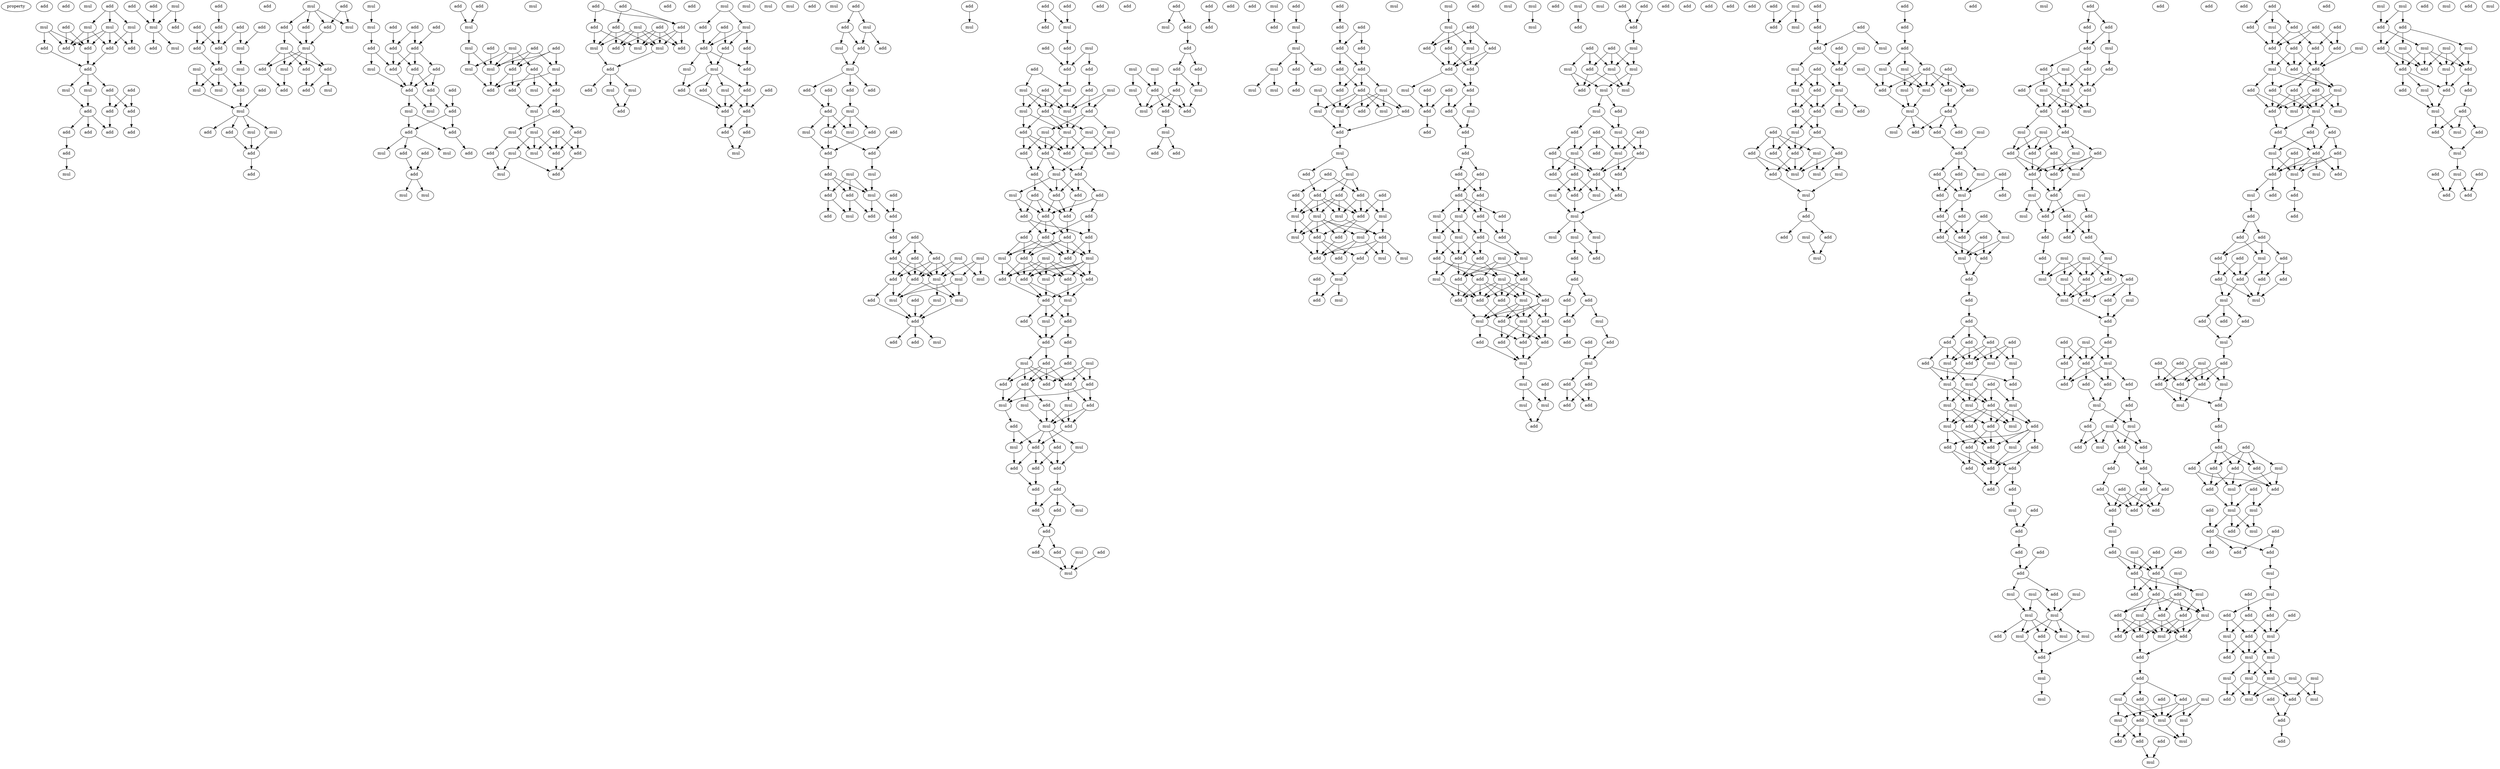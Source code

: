digraph {
    node [fontcolor=black]
    property [mul=2,lf=1.8]
    0 [ label = add ];
    1 [ label = add ];
    2 [ label = mul ];
    3 [ label = add ];
    4 [ label = mul ];
    5 [ label = add ];
    6 [ label = mul ];
    7 [ label = mul ];
    8 [ label = mul ];
    9 [ label = add ];
    10 [ label = add ];
    11 [ label = add ];
    12 [ label = add ];
    13 [ label = add ];
    14 [ label = add ];
    15 [ label = mul ];
    16 [ label = mul ];
    17 [ label = add ];
    18 [ label = add ];
    19 [ label = add ];
    20 [ label = add ];
    21 [ label = add ];
    22 [ label = add ];
    23 [ label = add ];
    24 [ label = add ];
    25 [ label = add ];
    26 [ label = add ];
    27 [ label = mul ];
    28 [ label = mul ];
    29 [ label = add ];
    30 [ label = add ];
    31 [ label = mul ];
    32 [ label = add ];
    33 [ label = add ];
    34 [ label = mul ];
    35 [ label = add ];
    36 [ label = add ];
    37 [ label = add ];
    38 [ label = add ];
    39 [ label = add ];
    40 [ label = add ];
    41 [ label = add ];
    42 [ label = add ];
    43 [ label = mul ];
    44 [ label = mul ];
    45 [ label = add ];
    46 [ label = mul ];
    47 [ label = mul ];
    48 [ label = mul ];
    49 [ label = add ];
    50 [ label = add ];
    51 [ label = mul ];
    52 [ label = add ];
    53 [ label = add ];
    54 [ label = mul ];
    55 [ label = mul ];
    56 [ label = add ];
    57 [ label = add ];
    58 [ label = mul ];
    59 [ label = add ];
    60 [ label = add ];
    61 [ label = add ];
    62 [ label = mul ];
    63 [ label = add ];
    64 [ label = mul ];
    65 [ label = mul ];
    66 [ label = add ];
    67 [ label = add ];
    68 [ label = add ];
    69 [ label = mul ];
    70 [ label = mul ];
    71 [ label = add ];
    72 [ label = add ];
    73 [ label = mul ];
    74 [ label = add ];
    75 [ label = add ];
    76 [ label = add ];
    77 [ label = mul ];
    78 [ label = add ];
    79 [ label = add ];
    80 [ label = add ];
    81 [ label = mul ];
    82 [ label = add ];
    83 [ label = add ];
    84 [ label = add ];
    85 [ label = add ];
    86 [ label = add ];
    87 [ label = add ];
    88 [ label = add ];
    89 [ label = mul ];
    90 [ label = mul ];
    91 [ label = add ];
    92 [ label = add ];
    93 [ label = mul ];
    94 [ label = mul ];
    95 [ label = add ];
    96 [ label = add ];
    97 [ label = add ];
    98 [ label = add ];
    99 [ label = add ];
    100 [ label = mul ];
    101 [ label = add ];
    102 [ label = mul ];
    103 [ label = mul ];
    104 [ label = mul ];
    105 [ label = add ];
    106 [ label = mul ];
    107 [ label = add ];
    108 [ label = add ];
    109 [ label = mul ];
    110 [ label = add ];
    111 [ label = add ];
    112 [ label = mul ];
    113 [ label = mul ];
    114 [ label = mul ];
    115 [ label = mul ];
    116 [ label = add ];
    117 [ label = add ];
    118 [ label = add ];
    119 [ label = add ];
    120 [ label = mul ];
    121 [ label = mul ];
    122 [ label = mul ];
    123 [ label = add ];
    124 [ label = add ];
    125 [ label = mul ];
    126 [ label = add ];
    127 [ label = add ];
    128 [ label = add ];
    129 [ label = mul ];
    130 [ label = mul ];
    131 [ label = add ];
    132 [ label = add ];
    133 [ label = add ];
    134 [ label = add ];
    135 [ label = add ];
    136 [ label = add ];
    137 [ label = add ];
    138 [ label = mul ];
    139 [ label = mul ];
    140 [ label = mul ];
    141 [ label = mul ];
    142 [ label = add ];
    143 [ label = add ];
    144 [ label = add ];
    145 [ label = add ];
    146 [ label = mul ];
    147 [ label = mul ];
    148 [ label = add ];
    149 [ label = add ];
    150 [ label = add ];
    151 [ label = mul ];
    152 [ label = mul ];
    153 [ label = mul ];
    154 [ label = mul ];
    155 [ label = add ];
    156 [ label = add ];
    157 [ label = add ];
    158 [ label = add ];
    159 [ label = add ];
    160 [ label = mul ];
    161 [ label = mul ];
    162 [ label = add ];
    163 [ label = mul ];
    164 [ label = add ];
    165 [ label = add ];
    166 [ label = add ];
    167 [ label = mul ];
    168 [ label = add ];
    169 [ label = add ];
    170 [ label = add ];
    171 [ label = add ];
    172 [ label = add ];
    173 [ label = add ];
    174 [ label = mul ];
    175 [ label = mul ];
    176 [ label = add ];
    177 [ label = add ];
    178 [ label = mul ];
    179 [ label = mul ];
    180 [ label = add ];
    181 [ label = add ];
    182 [ label = mul ];
    183 [ label = add ];
    184 [ label = add ];
    185 [ label = add ];
    186 [ label = add ];
    187 [ label = add ];
    188 [ label = mul ];
    189 [ label = add ];
    190 [ label = add ];
    191 [ label = mul ];
    192 [ label = mul ];
    193 [ label = add ];
    194 [ label = add ];
    195 [ label = add ];
    196 [ label = mul ];
    197 [ label = add ];
    198 [ label = mul ];
    199 [ label = add ];
    200 [ label = add ];
    201 [ label = add ];
    202 [ label = mul ];
    203 [ label = add ];
    204 [ label = add ];
    205 [ label = add ];
    206 [ label = mul ];
    207 [ label = add ];
    208 [ label = add ];
    209 [ label = add ];
    210 [ label = mul ];
    211 [ label = add ];
    212 [ label = mul ];
    213 [ label = add ];
    214 [ label = add ];
    215 [ label = mul ];
    216 [ label = mul ];
    217 [ label = mul ];
    218 [ label = add ];
    219 [ label = mul ];
    220 [ label = mul ];
    221 [ label = add ];
    222 [ label = add ];
    223 [ label = mul ];
    224 [ label = add ];
    225 [ label = add ];
    226 [ label = add ];
    227 [ label = mul ];
    228 [ label = add ];
    229 [ label = add ];
    230 [ label = mul ];
    231 [ label = add ];
    232 [ label = add ];
    233 [ label = mul ];
    234 [ label = add ];
    235 [ label = mul ];
    236 [ label = add ];
    237 [ label = add ];
    238 [ label = add ];
    239 [ label = add ];
    240 [ label = add ];
    241 [ label = add ];
    242 [ label = mul ];
    243 [ label = mul ];
    244 [ label = mul ];
    245 [ label = mul ];
    246 [ label = mul ];
    247 [ label = add ];
    248 [ label = add ];
    249 [ label = mul ];
    250 [ label = mul ];
    251 [ label = add ];
    252 [ label = mul ];
    253 [ label = mul ];
    254 [ label = add ];
    255 [ label = add ];
    256 [ label = mul ];
    257 [ label = mul ];
    258 [ label = add ];
    259 [ label = add ];
    260 [ label = add ];
    261 [ label = mul ];
    262 [ label = add ];
    263 [ label = add ];
    264 [ label = add ];
    265 [ label = mul ];
    266 [ label = add ];
    267 [ label = add ];
    268 [ label = add ];
    269 [ label = add ];
    270 [ label = add ];
    271 [ label = add ];
    272 [ label = add ];
    273 [ label = add ];
    274 [ label = add ];
    275 [ label = add ];
    276 [ label = add ];
    277 [ label = mul ];
    278 [ label = mul ];
    279 [ label = mul ];
    280 [ label = add ];
    281 [ label = mul ];
    282 [ label = add ];
    283 [ label = add ];
    284 [ label = add ];
    285 [ label = add ];
    286 [ label = mul ];
    287 [ label = mul ];
    288 [ label = add ];
    289 [ label = add ];
    290 [ label = add ];
    291 [ label = add ];
    292 [ label = add ];
    293 [ label = add ];
    294 [ label = mul ];
    295 [ label = mul ];
    296 [ label = add ];
    297 [ label = add ];
    298 [ label = add ];
    299 [ label = add ];
    300 [ label = add ];
    301 [ label = add ];
    302 [ label = mul ];
    303 [ label = mul ];
    304 [ label = mul ];
    305 [ label = add ];
    306 [ label = add ];
    307 [ label = add ];
    308 [ label = mul ];
    309 [ label = add ];
    310 [ label = mul ];
    311 [ label = add ];
    312 [ label = mul ];
    313 [ label = add ];
    314 [ label = add ];
    315 [ label = add ];
    316 [ label = add ];
    317 [ label = add ];
    318 [ label = add ];
    319 [ label = add ];
    320 [ label = add ];
    321 [ label = mul ];
    322 [ label = add ];
    323 [ label = add ];
    324 [ label = mul ];
    325 [ label = add ];
    326 [ label = add ];
    327 [ label = add ];
    328 [ label = mul ];
    329 [ label = add ];
    330 [ label = add ];
    331 [ label = add ];
    332 [ label = add ];
    333 [ label = mul ];
    334 [ label = add ];
    335 [ label = add ];
    336 [ label = add ];
    337 [ label = add ];
    338 [ label = mul ];
    339 [ label = mul ];
    340 [ label = add ];
    341 [ label = add ];
    342 [ label = add ];
    343 [ label = mul ];
    344 [ label = mul ];
    345 [ label = add ];
    346 [ label = add ];
    347 [ label = mul ];
    348 [ label = mul ];
    349 [ label = add ];
    350 [ label = add ];
    351 [ label = mul ];
    352 [ label = add ];
    353 [ label = add ];
    354 [ label = mul ];
    355 [ label = mul ];
    356 [ label = mul ];
    357 [ label = add ];
    358 [ label = add ];
    359 [ label = mul ];
    360 [ label = mul ];
    361 [ label = add ];
    362 [ label = add ];
    363 [ label = add ];
    364 [ label = mul ];
    365 [ label = add ];
    366 [ label = add ];
    367 [ label = add ];
    368 [ label = add ];
    369 [ label = add ];
    370 [ label = mul ];
    371 [ label = add ];
    372 [ label = mul ];
    373 [ label = add ];
    374 [ label = add ];
    375 [ label = mul ];
    376 [ label = mul ];
    377 [ label = add ];
    378 [ label = mul ];
    379 [ label = add ];
    380 [ label = mul ];
    381 [ label = add ];
    382 [ label = mul ];
    383 [ label = add ];
    384 [ label = add ];
    385 [ label = add ];
    386 [ label = add ];
    387 [ label = add ];
    388 [ label = add ];
    389 [ label = mul ];
    390 [ label = mul ];
    391 [ label = mul ];
    392 [ label = add ];
    393 [ label = mul ];
    394 [ label = add ];
    395 [ label = add ];
    396 [ label = add ];
    397 [ label = mul ];
    398 [ label = mul ];
    399 [ label = add ];
    400 [ label = mul ];
    401 [ label = mul ];
    402 [ label = add ];
    403 [ label = add ];
    404 [ label = mul ];
    405 [ label = add ];
    406 [ label = add ];
    407 [ label = mul ];
    408 [ label = mul ];
    409 [ label = mul ];
    410 [ label = add ];
    411 [ label = add ];
    412 [ label = mul ];
    413 [ label = add ];
    414 [ label = add ];
    415 [ label = mul ];
    416 [ label = add ];
    417 [ label = add ];
    418 [ label = add ];
    419 [ label = add ];
    420 [ label = mul ];
    421 [ label = add ];
    422 [ label = add ];
    423 [ label = add ];
    424 [ label = mul ];
    425 [ label = mul ];
    426 [ label = add ];
    427 [ label = mul ];
    428 [ label = add ];
    429 [ label = add ];
    430 [ label = add ];
    431 [ label = add ];
    432 [ label = add ];
    433 [ label = add ];
    434 [ label = add ];
    435 [ label = add ];
    436 [ label = add ];
    437 [ label = mul ];
    438 [ label = add ];
    439 [ label = mul ];
    440 [ label = mul ];
    441 [ label = add ];
    442 [ label = add ];
    443 [ label = mul ];
    444 [ label = mul ];
    445 [ label = mul ];
    446 [ label = add ];
    447 [ label = add ];
    448 [ label = add ];
    449 [ label = mul ];
    450 [ label = mul ];
    451 [ label = add ];
    452 [ label = add ];
    453 [ label = add ];
    454 [ label = add ];
    455 [ label = add ];
    456 [ label = add ];
    457 [ label = mul ];
    458 [ label = add ];
    459 [ label = mul ];
    460 [ label = add ];
    461 [ label = add ];
    462 [ label = mul ];
    463 [ label = add ];
    464 [ label = add ];
    465 [ label = add ];
    466 [ label = add ];
    467 [ label = mul ];
    468 [ label = add ];
    469 [ label = mul ];
    470 [ label = mul ];
    471 [ label = add ];
    472 [ label = mul ];
    473 [ label = mul ];
    474 [ label = add ];
    475 [ label = mul ];
    476 [ label = add ];
    477 [ label = add ];
    478 [ label = add ];
    479 [ label = add ];
    480 [ label = add ];
    481 [ label = add ];
    482 [ label = add ];
    483 [ label = mul ];
    484 [ label = add ];
    485 [ label = mul ];
    486 [ label = mul ];
    487 [ label = mul ];
    488 [ label = add ];
    489 [ label = mul ];
    490 [ label = mul ];
    491 [ label = add ];
    492 [ label = mul ];
    493 [ label = mul ];
    494 [ label = add ];
    495 [ label = add ];
    496 [ label = add ];
    497 [ label = mul ];
    498 [ label = add ];
    499 [ label = add ];
    500 [ label = mul ];
    501 [ label = add ];
    502 [ label = add ];
    503 [ label = add ];
    504 [ label = add ];
    505 [ label = add ];
    506 [ label = add ];
    507 [ label = mul ];
    508 [ label = add ];
    509 [ label = mul ];
    510 [ label = add ];
    511 [ label = mul ];
    512 [ label = mul ];
    513 [ label = add ];
    514 [ label = mul ];
    515 [ label = mul ];
    516 [ label = add ];
    517 [ label = add ];
    518 [ label = add ];
    519 [ label = add ];
    520 [ label = add ];
    521 [ label = mul ];
    522 [ label = add ];
    523 [ label = add ];
    524 [ label = add ];
    525 [ label = add ];
    526 [ label = add ];
    527 [ label = mul ];
    528 [ label = add ];
    529 [ label = add ];
    530 [ label = add ];
    531 [ label = mul ];
    532 [ label = add ];
    533 [ label = add ];
    534 [ label = mul ];
    535 [ label = add ];
    536 [ label = add ];
    537 [ label = add ];
    538 [ label = add ];
    539 [ label = add ];
    540 [ label = mul ];
    541 [ label = add ];
    542 [ label = mul ];
    543 [ label = add ];
    544 [ label = add ];
    545 [ label = mul ];
    546 [ label = mul ];
    547 [ label = mul ];
    548 [ label = add ];
    549 [ label = add ];
    550 [ label = mul ];
    551 [ label = add ];
    552 [ label = add ];
    553 [ label = add ];
    554 [ label = add ];
    555 [ label = mul ];
    556 [ label = mul ];
    557 [ label = add ];
    558 [ label = add ];
    559 [ label = add ];
    560 [ label = add ];
    561 [ label = mul ];
    562 [ label = mul ];
    563 [ label = mul ];
    564 [ label = add ];
    565 [ label = mul ];
    566 [ label = add ];
    567 [ label = add ];
    568 [ label = mul ];
    569 [ label = add ];
    570 [ label = add ];
    571 [ label = add ];
    572 [ label = mul ];
    573 [ label = add ];
    574 [ label = add ];
    575 [ label = add ];
    576 [ label = mul ];
    577 [ label = mul ];
    578 [ label = mul ];
    579 [ label = add ];
    580 [ label = add ];
    581 [ label = add ];
    582 [ label = mul ];
    583 [ label = mul ];
    584 [ label = add ];
    585 [ label = add ];
    586 [ label = mul ];
    587 [ label = add ];
    588 [ label = add ];
    589 [ label = mul ];
    590 [ label = mul ];
    591 [ label = add ];
    592 [ label = add ];
    593 [ label = add ];
    594 [ label = add ];
    595 [ label = mul ];
    596 [ label = add ];
    597 [ label = mul ];
    598 [ label = add ];
    599 [ label = add ];
    600 [ label = add ];
    601 [ label = add ];
    602 [ label = add ];
    603 [ label = add ];
    604 [ label = add ];
    605 [ label = mul ];
    606 [ label = add ];
    607 [ label = add ];
    608 [ label = mul ];
    609 [ label = add ];
    610 [ label = add ];
    611 [ label = add ];
    612 [ label = add ];
    613 [ label = add ];
    614 [ label = add ];
    615 [ label = add ];
    616 [ label = add ];
    617 [ label = mul ];
    618 [ label = mul ];
    619 [ label = mul ];
    620 [ label = add ];
    621 [ label = add ];
    622 [ label = mul ];
    623 [ label = mul ];
    624 [ label = add ];
    625 [ label = mul ];
    626 [ label = add ];
    627 [ label = mul ];
    628 [ label = mul ];
    629 [ label = mul ];
    630 [ label = add ];
    631 [ label = add ];
    632 [ label = mul ];
    633 [ label = add ];
    634 [ label = add ];
    635 [ label = add ];
    636 [ label = add ];
    637 [ label = mul ];
    638 [ label = add ];
    639 [ label = add ];
    640 [ label = add ];
    641 [ label = add ];
    642 [ label = add ];
    643 [ label = add ];
    644 [ label = add ];
    645 [ label = mul ];
    646 [ label = add ];
    647 [ label = mul ];
    648 [ label = add ];
    649 [ label = add ];
    650 [ label = add ];
    651 [ label = mul ];
    652 [ label = mul ];
    653 [ label = add ];
    654 [ label = mul ];
    655 [ label = mul ];
    656 [ label = mul ];
    657 [ label = mul ];
    658 [ label = add ];
    659 [ label = mul ];
    660 [ label = mul ];
    661 [ label = add ];
    662 [ label = add ];
    663 [ label = add ];
    664 [ label = mul ];
    665 [ label = add ];
    666 [ label = add ];
    667 [ label = mul ];
    668 [ label = add ];
    669 [ label = mul ];
    670 [ label = add ];
    671 [ label = add ];
    672 [ label = mul ];
    673 [ label = add ];
    674 [ label = add ];
    675 [ label = mul ];
    676 [ label = add ];
    677 [ label = mul ];
    678 [ label = add ];
    679 [ label = add ];
    680 [ label = mul ];
    681 [ label = mul ];
    682 [ label = mul ];
    683 [ label = add ];
    684 [ label = add ];
    685 [ label = add ];
    686 [ label = mul ];
    687 [ label = add ];
    688 [ label = add ];
    689 [ label = add ];
    690 [ label = mul ];
    691 [ label = add ];
    692 [ label = add ];
    693 [ label = mul ];
    694 [ label = mul ];
    695 [ label = add ];
    696 [ label = add ];
    697 [ label = mul ];
    698 [ label = add ];
    699 [ label = add ];
    700 [ label = add ];
    701 [ label = add ];
    702 [ label = mul ];
    703 [ label = mul ];
    704 [ label = mul ];
    705 [ label = add ];
    706 [ label = mul ];
    707 [ label = add ];
    708 [ label = mul ];
    709 [ label = add ];
    710 [ label = add ];
    711 [ label = mul ];
    712 [ label = add ];
    713 [ label = mul ];
    714 [ label = add ];
    715 [ label = add ];
    716 [ label = add ];
    717 [ label = add ];
    718 [ label = add ];
    719 [ label = mul ];
    720 [ label = add ];
    721 [ label = add ];
    722 [ label = mul ];
    723 [ label = add ];
    724 [ label = add ];
    725 [ label = add ];
    726 [ label = add ];
    727 [ label = add ];
    728 [ label = mul ];
    729 [ label = add ];
    730 [ label = mul ];
    731 [ label = mul ];
    732 [ label = add ];
    733 [ label = add ];
    734 [ label = add ];
    735 [ label = add ];
    736 [ label = mul ];
    737 [ label = add ];
    738 [ label = add ];
    739 [ label = add ];
    740 [ label = add ];
    741 [ label = add ];
    742 [ label = add ];
    743 [ label = add ];
    744 [ label = add ];
    745 [ label = add ];
    746 [ label = mul ];
    747 [ label = add ];
    748 [ label = add ];
    749 [ label = add ];
    750 [ label = mul ];
    751 [ label = mul ];
    752 [ label = add ];
    753 [ label = add ];
    754 [ label = mul ];
    755 [ label = add ];
    756 [ label = add ];
    757 [ label = add ];
    758 [ label = add ];
    759 [ label = add ];
    760 [ label = mul ];
    761 [ label = add ];
    762 [ label = mul ];
    763 [ label = add ];
    764 [ label = add ];
    765 [ label = add ];
    766 [ label = mul ];
    767 [ label = add ];
    768 [ label = add ];
    769 [ label = add ];
    770 [ label = add ];
    771 [ label = mul ];
    772 [ label = mul ];
    773 [ label = add ];
    774 [ label = mul ];
    775 [ label = add ];
    776 [ label = mul ];
    777 [ label = mul ];
    778 [ label = add ];
    779 [ label = add ];
    780 [ label = mul ];
    781 [ label = add ];
    782 [ label = mul ];
    783 [ label = add ];
    784 [ label = add ];
    785 [ label = add ];
    786 [ label = add ];
    787 [ label = add ];
    788 [ label = add ];
    789 [ label = mul ];
    790 [ label = mul ];
    791 [ label = add ];
    792 [ label = add ];
    793 [ label = add ];
    794 [ label = add ];
    795 [ label = add ];
    796 [ label = add ];
    797 [ label = mul ];
    798 [ label = add ];
    799 [ label = add ];
    800 [ label = mul ];
    801 [ label = add ];
    802 [ label = add ];
    803 [ label = mul ];
    804 [ label = mul ];
    805 [ label = add ];
    806 [ label = mul ];
    807 [ label = add ];
    808 [ label = add ];
    809 [ label = add ];
    810 [ label = add ];
    811 [ label = mul ];
    812 [ label = add ];
    813 [ label = add ];
    814 [ label = mul ];
    815 [ label = add ];
    816 [ label = add ];
    817 [ label = mul ];
    818 [ label = add ];
    819 [ label = mul ];
    820 [ label = add ];
    821 [ label = add ];
    822 [ label = add ];
    823 [ label = add ];
    824 [ label = add ];
    825 [ label = add ];
    826 [ label = add ];
    827 [ label = mul ];
    828 [ label = add ];
    829 [ label = add ];
    830 [ label = add ];
    831 [ label = add ];
    832 [ label = add ];
    833 [ label = mul ];
    834 [ label = mul ];
    835 [ label = add ];
    836 [ label = add ];
    837 [ label = add ];
    838 [ label = mul ];
    839 [ label = add ];
    840 [ label = add ];
    841 [ label = add ];
    842 [ label = mul ];
    843 [ label = add ];
    844 [ label = add ];
    845 [ label = add ];
    846 [ label = mul ];
    847 [ label = add ];
    848 [ label = add ];
    849 [ label = mul ];
    850 [ label = add ];
    851 [ label = add ];
    852 [ label = add ];
    853 [ label = mul ];
    854 [ label = add ];
    855 [ label = add ];
    856 [ label = add ];
    857 [ label = add ];
    858 [ label = add ];
    859 [ label = add ];
    860 [ label = mul ];
    861 [ label = add ];
    862 [ label = add ];
    863 [ label = mul ];
    864 [ label = mul ];
    865 [ label = add ];
    866 [ label = add ];
    867 [ label = add ];
    868 [ label = mul ];
    869 [ label = add ];
    870 [ label = add ];
    871 [ label = add ];
    872 [ label = mul ];
    873 [ label = mul ];
    874 [ label = add ];
    875 [ label = add ];
    876 [ label = add ];
    877 [ label = add ];
    878 [ label = add ];
    879 [ label = mul ];
    880 [ label = add ];
    881 [ label = mul ];
    882 [ label = mul ];
    883 [ label = add ];
    884 [ label = mul ];
    885 [ label = mul ];
    886 [ label = mul ];
    887 [ label = mul ];
    888 [ label = mul ];
    889 [ label = mul ];
    890 [ label = add ];
    891 [ label = mul ];
    892 [ label = add ];
    893 [ label = mul ];
    894 [ label = add ];
    895 [ label = add ];
    896 [ label = add ];
    897 [ label = mul ];
    898 [ label = mul ];
    899 [ label = add ];
    900 [ label = add ];
    901 [ label = add ];
    902 [ label = mul ];
    903 [ label = mul ];
    904 [ label = mul ];
    905 [ label = mul ];
    906 [ label = mul ];
    907 [ label = add ];
    908 [ label = add ];
    909 [ label = add ];
    910 [ label = add ];
    911 [ label = add ];
    912 [ label = mul ];
    913 [ label = add ];
    914 [ label = add ];
    915 [ label = mul ];
    916 [ label = add ];
    917 [ label = add ];
    918 [ label = mul ];
    919 [ label = mul ];
    920 [ label = mul ];
    921 [ label = add ];
    922 [ label = add ];
    923 [ label = add ];
    924 [ label = add ];
    925 [ label = add ];
    926 [ label = mul ];
    927 [ label = add ];
    928 [ label = mul ];
    3 -> 4 [ name = 0 ];
    3 -> 7 [ name = 1 ];
    3 -> 8 [ name = 2 ];
    4 -> 9 [ name = 3 ];
    4 -> 10 [ name = 4 ];
    4 -> 12 [ name = 5 ];
    4 -> 13 [ name = 6 ];
    5 -> 9 [ name = 7 ];
    5 -> 12 [ name = 8 ];
    6 -> 9 [ name = 9 ];
    6 -> 11 [ name = 10 ];
    6 -> 12 [ name = 11 ];
    7 -> 9 [ name = 12 ];
    7 -> 12 [ name = 13 ];
    7 -> 13 [ name = 14 ];
    8 -> 10 [ name = 15 ];
    8 -> 13 [ name = 16 ];
    11 -> 14 [ name = 17 ];
    12 -> 14 [ name = 18 ];
    13 -> 14 [ name = 19 ];
    14 -> 15 [ name = 20 ];
    14 -> 16 [ name = 21 ];
    14 -> 17 [ name = 22 ];
    15 -> 21 [ name = 23 ];
    16 -> 21 [ name = 24 ];
    17 -> 19 [ name = 25 ];
    17 -> 20 [ name = 26 ];
    18 -> 19 [ name = 27 ];
    18 -> 20 [ name = 28 ];
    19 -> 23 [ name = 29 ];
    20 -> 25 [ name = 30 ];
    21 -> 22 [ name = 31 ];
    21 -> 24 [ name = 32 ];
    21 -> 25 [ name = 33 ];
    22 -> 26 [ name = 34 ];
    26 -> 27 [ name = 35 ];
    28 -> 31 [ name = 36 ];
    28 -> 32 [ name = 37 ];
    29 -> 31 [ name = 38 ];
    30 -> 31 [ name = 39 ];
    31 -> 33 [ name = 40 ];
    31 -> 34 [ name = 41 ];
    35 -> 38 [ name = 42 ];
    36 -> 43 [ name = 43 ];
    38 -> 41 [ name = 44 ];
    38 -> 42 [ name = 45 ];
    39 -> 42 [ name = 46 ];
    39 -> 43 [ name = 47 ];
    40 -> 41 [ name = 48 ];
    40 -> 42 [ name = 49 ];
    41 -> 45 [ name = 50 ];
    42 -> 45 [ name = 51 ];
    43 -> 46 [ name = 52 ];
    44 -> 47 [ name = 53 ];
    44 -> 48 [ name = 54 ];
    45 -> 47 [ name = 55 ];
    45 -> 48 [ name = 56 ];
    45 -> 49 [ name = 57 ];
    46 -> 49 [ name = 58 ];
    48 -> 51 [ name = 59 ];
    49 -> 51 [ name = 60 ];
    50 -> 51 [ name = 61 ];
    51 -> 52 [ name = 62 ];
    51 -> 53 [ name = 63 ];
    51 -> 54 [ name = 64 ];
    51 -> 55 [ name = 65 ];
    53 -> 56 [ name = 66 ];
    54 -> 56 [ name = 67 ];
    55 -> 56 [ name = 68 ];
    56 -> 57 [ name = 69 ];
    58 -> 60 [ name = 70 ];
    58 -> 61 [ name = 71 ];
    58 -> 62 [ name = 72 ];
    58 -> 63 [ name = 73 ];
    59 -> 62 [ name = 74 ];
    59 -> 63 [ name = 75 ];
    60 -> 64 [ name = 76 ];
    60 -> 65 [ name = 77 ];
    61 -> 65 [ name = 78 ];
    63 -> 65 [ name = 79 ];
    64 -> 66 [ name = 80 ];
    64 -> 67 [ name = 81 ];
    64 -> 68 [ name = 82 ];
    64 -> 69 [ name = 83 ];
    65 -> 66 [ name = 84 ];
    65 -> 67 [ name = 85 ];
    65 -> 68 [ name = 86 ];
    65 -> 69 [ name = 87 ];
    66 -> 71 [ name = 88 ];
    67 -> 72 [ name = 89 ];
    68 -> 70 [ name = 90 ];
    68 -> 72 [ name = 91 ];
    69 -> 71 [ name = 92 ];
    73 -> 77 [ name = 93 ];
    74 -> 79 [ name = 94 ];
    74 -> 80 [ name = 95 ];
    75 -> 79 [ name = 96 ];
    76 -> 80 [ name = 97 ];
    77 -> 78 [ name = 98 ];
    78 -> 81 [ name = 99 ];
    78 -> 83 [ name = 100 ];
    79 -> 82 [ name = 101 ];
    79 -> 83 [ name = 102 ];
    79 -> 84 [ name = 103 ];
    80 -> 83 [ name = 104 ];
    80 -> 84 [ name = 105 ];
    81 -> 86 [ name = 106 ];
    82 -> 86 [ name = 107 ];
    82 -> 87 [ name = 108 ];
    83 -> 86 [ name = 109 ];
    84 -> 86 [ name = 110 ];
    84 -> 87 [ name = 111 ];
    85 -> 88 [ name = 112 ];
    86 -> 89 [ name = 113 ];
    86 -> 90 [ name = 114 ];
    87 -> 88 [ name = 115 ];
    87 -> 90 [ name = 116 ];
    88 -> 91 [ name = 117 ];
    88 -> 92 [ name = 118 ];
    89 -> 91 [ name = 119 ];
    89 -> 92 [ name = 120 ];
    91 -> 93 [ name = 121 ];
    91 -> 94 [ name = 122 ];
    91 -> 95 [ name = 123 ];
    92 -> 97 [ name = 124 ];
    95 -> 98 [ name = 125 ];
    96 -> 98 [ name = 126 ];
    98 -> 100 [ name = 127 ];
    98 -> 102 [ name = 128 ];
    99 -> 104 [ name = 129 ];
    101 -> 104 [ name = 130 ];
    104 -> 106 [ name = 131 ];
    105 -> 112 [ name = 132 ];
    106 -> 112 [ name = 133 ];
    106 -> 114 [ name = 134 ];
    107 -> 111 [ name = 135 ];
    107 -> 112 [ name = 136 ];
    107 -> 113 [ name = 137 ];
    108 -> 111 [ name = 138 ];
    108 -> 112 [ name = 139 ];
    108 -> 113 [ name = 140 ];
    109 -> 110 [ name = 141 ];
    109 -> 111 [ name = 142 ];
    109 -> 112 [ name = 143 ];
    109 -> 114 [ name = 144 ];
    110 -> 115 [ name = 145 ];
    110 -> 116 [ name = 146 ];
    110 -> 117 [ name = 147 ];
    111 -> 117 [ name = 148 ];
    111 -> 118 [ name = 149 ];
    112 -> 118 [ name = 150 ];
    113 -> 116 [ name = 151 ];
    113 -> 118 [ name = 152 ];
    114 -> 118 [ name = 153 ];
    116 -> 119 [ name = 154 ];
    116 -> 120 [ name = 155 ];
    117 -> 120 [ name = 156 ];
    119 -> 122 [ name = 157 ];
    119 -> 124 [ name = 158 ];
    120 -> 121 [ name = 159 ];
    121 -> 125 [ name = 160 ];
    121 -> 126 [ name = 161 ];
    121 -> 129 [ name = 162 ];
    122 -> 125 [ name = 163 ];
    122 -> 127 [ name = 164 ];
    123 -> 125 [ name = 165 ];
    123 -> 126 [ name = 166 ];
    123 -> 128 [ name = 167 ];
    124 -> 126 [ name = 168 ];
    124 -> 128 [ name = 169 ];
    126 -> 131 [ name = 170 ];
    127 -> 130 [ name = 171 ];
    128 -> 131 [ name = 172 ];
    129 -> 130 [ name = 173 ];
    129 -> 131 [ name = 174 ];
    132 -> 136 [ name = 175 ];
    132 -> 137 [ name = 176 ];
    133 -> 135 [ name = 177 ];
    133 -> 137 [ name = 178 ];
    134 -> 140 [ name = 179 ];
    134 -> 141 [ name = 180 ];
    134 -> 142 [ name = 181 ];
    134 -> 143 [ name = 182 ];
    135 -> 139 [ name = 183 ];
    135 -> 141 [ name = 184 ];
    136 -> 139 [ name = 185 ];
    136 -> 140 [ name = 186 ];
    136 -> 142 [ name = 187 ];
    137 -> 140 [ name = 188 ];
    137 -> 141 [ name = 189 ];
    137 -> 143 [ name = 190 ];
    138 -> 139 [ name = 191 ];
    138 -> 140 [ name = 192 ];
    138 -> 141 [ name = 193 ];
    138 -> 142 [ name = 194 ];
    138 -> 143 [ name = 195 ];
    139 -> 144 [ name = 196 ];
    140 -> 144 [ name = 197 ];
    144 -> 145 [ name = 198 ];
    144 -> 146 [ name = 199 ];
    144 -> 147 [ name = 200 ];
    146 -> 150 [ name = 201 ];
    147 -> 150 [ name = 202 ];
    151 -> 154 [ name = 203 ];
    151 -> 156 [ name = 204 ];
    154 -> 157 [ name = 205 ];
    154 -> 158 [ name = 206 ];
    154 -> 159 [ name = 207 ];
    155 -> 157 [ name = 208 ];
    155 -> 159 [ name = 209 ];
    156 -> 157 [ name = 210 ];
    157 -> 160 [ name = 211 ];
    157 -> 162 [ name = 212 ];
    157 -> 163 [ name = 213 ];
    158 -> 162 [ name = 214 ];
    159 -> 163 [ name = 215 ];
    160 -> 166 [ name = 216 ];
    162 -> 165 [ name = 217 ];
    163 -> 164 [ name = 218 ];
    163 -> 165 [ name = 219 ];
    163 -> 166 [ name = 220 ];
    163 -> 167 [ name = 221 ];
    164 -> 169 [ name = 222 ];
    165 -> 169 [ name = 223 ];
    165 -> 170 [ name = 224 ];
    166 -> 169 [ name = 225 ];
    167 -> 169 [ name = 226 ];
    167 -> 170 [ name = 227 ];
    168 -> 170 [ name = 228 ];
    169 -> 172 [ name = 229 ];
    170 -> 172 [ name = 230 ];
    170 -> 173 [ name = 231 ];
    172 -> 175 [ name = 232 ];
    173 -> 175 [ name = 233 ];
    176 -> 177 [ name = 234 ];
    176 -> 178 [ name = 235 ];
    177 -> 179 [ name = 236 ];
    177 -> 181 [ name = 237 ];
    178 -> 180 [ name = 238 ];
    178 -> 181 [ name = 239 ];
    179 -> 182 [ name = 240 ];
    181 -> 182 [ name = 241 ];
    182 -> 183 [ name = 242 ];
    182 -> 185 [ name = 243 ];
    182 -> 186 [ name = 244 ];
    183 -> 188 [ name = 245 ];
    184 -> 187 [ name = 246 ];
    186 -> 187 [ name = 247 ];
    187 -> 191 [ name = 248 ];
    187 -> 192 [ name = 249 ];
    187 -> 193 [ name = 250 ];
    188 -> 189 [ name = 251 ];
    188 -> 191 [ name = 252 ];
    188 -> 193 [ name = 253 ];
    189 -> 194 [ name = 254 ];
    190 -> 195 [ name = 255 ];
    192 -> 194 [ name = 256 ];
    193 -> 194 [ name = 257 ];
    193 -> 195 [ name = 258 ];
    194 -> 197 [ name = 259 ];
    195 -> 196 [ name = 260 ];
    196 -> 202 [ name = 261 ];
    197 -> 199 [ name = 262 ];
    197 -> 201 [ name = 263 ];
    197 -> 202 [ name = 264 ];
    198 -> 199 [ name = 265 ];
    198 -> 201 [ name = 266 ];
    198 -> 202 [ name = 267 ];
    199 -> 205 [ name = 268 ];
    199 -> 206 [ name = 269 ];
    200 -> 204 [ name = 270 ];
    201 -> 203 [ name = 271 ];
    201 -> 206 [ name = 272 ];
    202 -> 204 [ name = 273 ];
    202 -> 205 [ name = 274 ];
    204 -> 208 [ name = 275 ];
    207 -> 209 [ name = 276 ];
    207 -> 211 [ name = 277 ];
    207 -> 213 [ name = 278 ];
    208 -> 213 [ name = 279 ];
    209 -> 214 [ name = 280 ];
    209 -> 216 [ name = 281 ];
    209 -> 218 [ name = 282 ];
    210 -> 215 [ name = 283 ];
    210 -> 216 [ name = 284 ];
    210 -> 217 [ name = 285 ];
    211 -> 214 [ name = 286 ];
    211 -> 216 [ name = 287 ];
    211 -> 217 [ name = 288 ];
    211 -> 218 [ name = 289 ];
    212 -> 214 [ name = 290 ];
    212 -> 215 [ name = 291 ];
    212 -> 216 [ name = 292 ];
    213 -> 214 [ name = 293 ];
    213 -> 216 [ name = 294 ];
    213 -> 218 [ name = 295 ];
    214 -> 219 [ name = 296 ];
    214 -> 223 [ name = 297 ];
    216 -> 219 [ name = 298 ];
    216 -> 220 [ name = 299 ];
    216 -> 223 [ name = 300 ];
    217 -> 219 [ name = 301 ];
    217 -> 223 [ name = 302 ];
    218 -> 219 [ name = 303 ];
    218 -> 222 [ name = 304 ];
    219 -> 224 [ name = 305 ];
    220 -> 224 [ name = 306 ];
    221 -> 224 [ name = 307 ];
    222 -> 224 [ name = 308 ];
    223 -> 224 [ name = 309 ];
    224 -> 225 [ name = 310 ];
    224 -> 226 [ name = 311 ];
    224 -> 227 [ name = 312 ];
    228 -> 230 [ name = 313 ];
    229 -> 232 [ name = 314 ];
    229 -> 233 [ name = 315 ];
    231 -> 233 [ name = 316 ];
    233 -> 236 [ name = 317 ];
    234 -> 238 [ name = 318 ];
    235 -> 238 [ name = 319 ];
    235 -> 239 [ name = 320 ];
    236 -> 238 [ name = 321 ];
    237 -> 242 [ name = 322 ];
    237 -> 243 [ name = 323 ];
    238 -> 243 [ name = 324 ];
    239 -> 240 [ name = 325 ];
    240 -> 245 [ name = 326 ];
    240 -> 248 [ name = 327 ];
    241 -> 245 [ name = 328 ];
    241 -> 246 [ name = 329 ];
    241 -> 247 [ name = 330 ];
    242 -> 245 [ name = 331 ];
    242 -> 246 [ name = 332 ];
    242 -> 247 [ name = 333 ];
    243 -> 245 [ name = 334 ];
    243 -> 247 [ name = 335 ];
    244 -> 245 [ name = 336 ];
    244 -> 248 [ name = 337 ];
    245 -> 252 [ name = 338 ];
    246 -> 251 [ name = 339 ];
    246 -> 252 [ name = 340 ];
    247 -> 249 [ name = 341 ];
    247 -> 251 [ name = 342 ];
    247 -> 252 [ name = 343 ];
    248 -> 250 [ name = 344 ];
    248 -> 252 [ name = 345 ];
    248 -> 253 [ name = 346 ];
    249 -> 254 [ name = 347 ];
    249 -> 256 [ name = 348 ];
    250 -> 254 [ name = 349 ];
    250 -> 255 [ name = 350 ];
    250 -> 258 [ name = 351 ];
    251 -> 254 [ name = 352 ];
    251 -> 255 [ name = 353 ];
    251 -> 258 [ name = 354 ];
    252 -> 254 [ name = 355 ];
    252 -> 257 [ name = 356 ];
    252 -> 258 [ name = 357 ];
    253 -> 256 [ name = 358 ];
    253 -> 257 [ name = 359 ];
    255 -> 260 [ name = 360 ];
    257 -> 259 [ name = 361 ];
    257 -> 261 [ name = 362 ];
    258 -> 259 [ name = 363 ];
    258 -> 260 [ name = 364 ];
    258 -> 261 [ name = 365 ];
    259 -> 262 [ name = 366 ];
    259 -> 263 [ name = 367 ];
    259 -> 264 [ name = 368 ];
    260 -> 263 [ name = 369 ];
    260 -> 266 [ name = 370 ];
    261 -> 262 [ name = 371 ];
    261 -> 263 [ name = 372 ];
    261 -> 265 [ name = 373 ];
    262 -> 270 [ name = 374 ];
    263 -> 268 [ name = 375 ];
    263 -> 270 [ name = 376 ];
    264 -> 267 [ name = 377 ];
    264 -> 268 [ name = 378 ];
    265 -> 268 [ name = 379 ];
    265 -> 269 [ name = 380 ];
    266 -> 268 [ name = 381 ];
    266 -> 269 [ name = 382 ];
    266 -> 270 [ name = 383 ];
    267 -> 273 [ name = 384 ];
    267 -> 274 [ name = 385 ];
    268 -> 271 [ name = 386 ];
    268 -> 272 [ name = 387 ];
    268 -> 273 [ name = 388 ];
    269 -> 273 [ name = 389 ];
    269 -> 274 [ name = 390 ];
    270 -> 272 [ name = 391 ];
    271 -> 275 [ name = 392 ];
    271 -> 276 [ name = 393 ];
    271 -> 278 [ name = 394 ];
    272 -> 275 [ name = 395 ];
    272 -> 276 [ name = 396 ];
    272 -> 277 [ name = 397 ];
    272 -> 278 [ name = 398 ];
    273 -> 275 [ name = 399 ];
    273 -> 276 [ name = 400 ];
    273 -> 277 [ name = 401 ];
    273 -> 278 [ name = 402 ];
    274 -> 276 [ name = 403 ];
    274 -> 277 [ name = 404 ];
    275 -> 281 [ name = 405 ];
    275 -> 282 [ name = 406 ];
    275 -> 283 [ name = 407 ];
    275 -> 284 [ name = 408 ];
    276 -> 280 [ name = 409 ];
    276 -> 284 [ name = 410 ];
    277 -> 280 [ name = 411 ];
    277 -> 281 [ name = 412 ];
    277 -> 282 [ name = 413 ];
    277 -> 283 [ name = 414 ];
    277 -> 284 [ name = 415 ];
    278 -> 283 [ name = 416 ];
    278 -> 284 [ name = 417 ];
    279 -> 280 [ name = 418 ];
    279 -> 281 [ name = 419 ];
    279 -> 282 [ name = 420 ];
    279 -> 283 [ name = 421 ];
    279 -> 284 [ name = 422 ];
    280 -> 285 [ name = 423 ];
    280 -> 286 [ name = 424 ];
    281 -> 285 [ name = 425 ];
    282 -> 286 [ name = 426 ];
    283 -> 285 [ name = 427 ];
    284 -> 285 [ name = 428 ];
    284 -> 286 [ name = 429 ];
    285 -> 287 [ name = 430 ];
    285 -> 288 [ name = 431 ];
    285 -> 290 [ name = 432 ];
    286 -> 287 [ name = 433 ];
    286 -> 290 [ name = 434 ];
    287 -> 291 [ name = 435 ];
    288 -> 291 [ name = 436 ];
    290 -> 291 [ name = 437 ];
    290 -> 292 [ name = 438 ];
    291 -> 295 [ name = 439 ];
    291 -> 296 [ name = 440 ];
    292 -> 293 [ name = 441 ];
    293 -> 297 [ name = 442 ];
    293 -> 299 [ name = 443 ];
    294 -> 297 [ name = 444 ];
    294 -> 298 [ name = 445 ];
    294 -> 300 [ name = 446 ];
    295 -> 298 [ name = 447 ];
    295 -> 299 [ name = 448 ];
    295 -> 300 [ name = 449 ];
    295 -> 301 [ name = 450 ];
    296 -> 298 [ name = 451 ];
    296 -> 299 [ name = 452 ];
    296 -> 300 [ name = 453 ];
    296 -> 301 [ name = 454 ];
    297 -> 303 [ name = 455 ];
    297 -> 306 [ name = 456 ];
    298 -> 304 [ name = 457 ];
    298 -> 306 [ name = 458 ];
    299 -> 302 [ name = 459 ];
    299 -> 303 [ name = 460 ];
    299 -> 305 [ name = 461 ];
    301 -> 303 [ name = 462 ];
    302 -> 308 [ name = 463 ];
    303 -> 309 [ name = 464 ];
    304 -> 307 [ name = 465 ];
    304 -> 308 [ name = 466 ];
    305 -> 307 [ name = 467 ];
    305 -> 308 [ name = 468 ];
    306 -> 307 [ name = 469 ];
    306 -> 308 [ name = 470 ];
    307 -> 311 [ name = 471 ];
    308 -> 310 [ name = 472 ];
    308 -> 311 [ name = 473 ];
    308 -> 312 [ name = 474 ];
    308 -> 313 [ name = 475 ];
    309 -> 310 [ name = 476 ];
    309 -> 311 [ name = 477 ];
    310 -> 316 [ name = 478 ];
    311 -> 314 [ name = 479 ];
    311 -> 315 [ name = 480 ];
    311 -> 316 [ name = 481 ];
    312 -> 315 [ name = 482 ];
    313 -> 314 [ name = 483 ];
    313 -> 315 [ name = 484 ];
    314 -> 317 [ name = 485 ];
    315 -> 318 [ name = 486 ];
    316 -> 317 [ name = 487 ];
    317 -> 320 [ name = 488 ];
    318 -> 319 [ name = 489 ];
    318 -> 320 [ name = 490 ];
    318 -> 321 [ name = 491 ];
    319 -> 322 [ name = 492 ];
    320 -> 322 [ name = 493 ];
    322 -> 323 [ name = 494 ];
    322 -> 327 [ name = 495 ];
    323 -> 328 [ name = 496 ];
    324 -> 328 [ name = 497 ];
    326 -> 328 [ name = 498 ];
    327 -> 328 [ name = 499 ];
    329 -> 333 [ name = 500 ];
    329 -> 334 [ name = 501 ];
    330 -> 332 [ name = 502 ];
    334 -> 335 [ name = 503 ];
    335 -> 336 [ name = 504 ];
    335 -> 337 [ name = 505 ];
    336 -> 341 [ name = 506 ];
    336 -> 343 [ name = 507 ];
    337 -> 343 [ name = 508 ];
    338 -> 340 [ name = 509 ];
    339 -> 340 [ name = 510 ];
    339 -> 344 [ name = 511 ];
    340 -> 345 [ name = 512 ];
    340 -> 346 [ name = 513 ];
    340 -> 347 [ name = 514 ];
    341 -> 345 [ name = 515 ];
    341 -> 346 [ name = 516 ];
    341 -> 347 [ name = 517 ];
    343 -> 345 [ name = 518 ];
    344 -> 347 [ name = 519 ];
    346 -> 348 [ name = 520 ];
    348 -> 349 [ name = 521 ];
    348 -> 350 [ name = 522 ];
    351 -> 353 [ name = 523 ];
    352 -> 354 [ name = 524 ];
    354 -> 355 [ name = 525 ];
    355 -> 356 [ name = 526 ];
    355 -> 357 [ name = 527 ];
    355 -> 358 [ name = 528 ];
    356 -> 359 [ name = 529 ];
    356 -> 360 [ name = 530 ];
    357 -> 361 [ name = 531 ];
    362 -> 363 [ name = 532 ];
    363 -> 367 [ name = 533 ];
    365 -> 366 [ name = 534 ];
    365 -> 367 [ name = 535 ];
    366 -> 369 [ name = 536 ];
    367 -> 368 [ name = 537 ];
    367 -> 369 [ name = 538 ];
    368 -> 371 [ name = 539 ];
    368 -> 373 [ name = 540 ];
    369 -> 371 [ name = 541 ];
    369 -> 372 [ name = 542 ];
    369 -> 373 [ name = 543 ];
    370 -> 376 [ name = 544 ];
    370 -> 378 [ name = 545 ];
    371 -> 378 [ name = 546 ];
    372 -> 374 [ name = 547 ];
    372 -> 375 [ name = 548 ];
    372 -> 377 [ name = 549 ];
    372 -> 378 [ name = 550 ];
    373 -> 374 [ name = 551 ];
    373 -> 375 [ name = 552 ];
    373 -> 376 [ name = 553 ];
    373 -> 377 [ name = 554 ];
    373 -> 378 [ name = 555 ];
    376 -> 379 [ name = 556 ];
    377 -> 379 [ name = 557 ];
    378 -> 379 [ name = 558 ];
    379 -> 380 [ name = 559 ];
    380 -> 382 [ name = 560 ];
    380 -> 383 [ name = 561 ];
    381 -> 384 [ name = 562 ];
    381 -> 385 [ name = 563 ];
    382 -> 384 [ name = 564 ];
    382 -> 386 [ name = 565 ];
    382 -> 388 [ name = 566 ];
    383 -> 386 [ name = 567 ];
    384 -> 390 [ name = 568 ];
    384 -> 391 [ name = 569 ];
    384 -> 392 [ name = 570 ];
    385 -> 389 [ name = 571 ];
    385 -> 393 [ name = 572 ];
    386 -> 389 [ name = 573 ];
    386 -> 391 [ name = 574 ];
    386 -> 392 [ name = 575 ];
    386 -> 393 [ name = 576 ];
    387 -> 390 [ name = 577 ];
    387 -> 392 [ name = 578 ];
    388 -> 389 [ name = 579 ];
    388 -> 391 [ name = 580 ];
    388 -> 392 [ name = 581 ];
    388 -> 393 [ name = 582 ];
    389 -> 394 [ name = 583 ];
    389 -> 397 [ name = 584 ];
    390 -> 395 [ name = 585 ];
    390 -> 398 [ name = 586 ];
    391 -> 395 [ name = 587 ];
    391 -> 397 [ name = 588 ];
    392 -> 394 [ name = 589 ];
    392 -> 396 [ name = 590 ];
    393 -> 394 [ name = 591 ];
    393 -> 395 [ name = 592 ];
    393 -> 396 [ name = 593 ];
    393 -> 397 [ name = 594 ];
    393 -> 398 [ name = 595 ];
    394 -> 399 [ name = 596 ];
    394 -> 402 [ name = 597 ];
    394 -> 403 [ name = 598 ];
    395 -> 399 [ name = 599 ];
    395 -> 400 [ name = 600 ];
    395 -> 401 [ name = 601 ];
    395 -> 403 [ name = 602 ];
    396 -> 399 [ name = 603 ];
    397 -> 399 [ name = 604 ];
    398 -> 399 [ name = 605 ];
    398 -> 400 [ name = 606 ];
    398 -> 402 [ name = 607 ];
    399 -> 404 [ name = 608 ];
    403 -> 404 [ name = 609 ];
    404 -> 406 [ name = 610 ];
    404 -> 407 [ name = 611 ];
    405 -> 406 [ name = 612 ];
    408 -> 409 [ name = 613 ];
    409 -> 413 [ name = 614 ];
    409 -> 415 [ name = 615 ];
    409 -> 416 [ name = 616 ];
    411 -> 414 [ name = 617 ];
    411 -> 415 [ name = 618 ];
    411 -> 416 [ name = 619 ];
    413 -> 417 [ name = 620 ];
    413 -> 418 [ name = 621 ];
    414 -> 417 [ name = 622 ];
    414 -> 418 [ name = 623 ];
    415 -> 417 [ name = 624 ];
    415 -> 418 [ name = 625 ];
    416 -> 417 [ name = 626 ];
    417 -> 419 [ name = 627 ];
    417 -> 420 [ name = 628 ];
    418 -> 419 [ name = 629 ];
    419 -> 424 [ name = 630 ];
    419 -> 426 [ name = 631 ];
    420 -> 423 [ name = 632 ];
    421 -> 423 [ name = 633 ];
    421 -> 426 [ name = 634 ];
    422 -> 423 [ name = 635 ];
    423 -> 429 [ name = 636 ];
    424 -> 428 [ name = 637 ];
    425 -> 427 [ name = 638 ];
    426 -> 428 [ name = 639 ];
    428 -> 430 [ name = 640 ];
    430 -> 432 [ name = 641 ];
    430 -> 433 [ name = 642 ];
    432 -> 434 [ name = 643 ];
    432 -> 435 [ name = 644 ];
    433 -> 434 [ name = 645 ];
    433 -> 435 [ name = 646 ];
    434 -> 436 [ name = 647 ];
    434 -> 439 [ name = 648 ];
    435 -> 436 [ name = 649 ];
    435 -> 437 [ name = 650 ];
    435 -> 438 [ name = 651 ];
    435 -> 439 [ name = 652 ];
    436 -> 441 [ name = 653 ];
    436 -> 442 [ name = 654 ];
    437 -> 440 [ name = 655 ];
    437 -> 443 [ name = 656 ];
    438 -> 442 [ name = 657 ];
    439 -> 440 [ name = 658 ];
    439 -> 441 [ name = 659 ];
    439 -> 443 [ name = 660 ];
    440 -> 446 [ name = 661 ];
    440 -> 447 [ name = 662 ];
    441 -> 445 [ name = 663 ];
    441 -> 446 [ name = 664 ];
    441 -> 448 [ name = 665 ];
    442 -> 445 [ name = 666 ];
    443 -> 446 [ name = 667 ];
    443 -> 447 [ name = 668 ];
    443 -> 448 [ name = 669 ];
    444 -> 451 [ name = 670 ];
    444 -> 452 [ name = 671 ];
    444 -> 453 [ name = 672 ];
    445 -> 451 [ name = 673 ];
    445 -> 452 [ name = 674 ];
    446 -> 449 [ name = 675 ];
    446 -> 451 [ name = 676 ];
    446 -> 452 [ name = 677 ];
    447 -> 449 [ name = 678 ];
    447 -> 450 [ name = 679 ];
    447 -> 453 [ name = 680 ];
    448 -> 450 [ name = 681 ];
    448 -> 452 [ name = 682 ];
    449 -> 454 [ name = 683 ];
    449 -> 458 [ name = 684 ];
    450 -> 454 [ name = 685 ];
    450 -> 455 [ name = 686 ];
    450 -> 456 [ name = 687 ];
    450 -> 457 [ name = 688 ];
    450 -> 458 [ name = 689 ];
    451 -> 455 [ name = 690 ];
    451 -> 456 [ name = 691 ];
    451 -> 457 [ name = 692 ];
    451 -> 458 [ name = 693 ];
    452 -> 454 [ name = 694 ];
    452 -> 458 [ name = 695 ];
    453 -> 454 [ name = 696 ];
    453 -> 455 [ name = 697 ];
    453 -> 457 [ name = 698 ];
    453 -> 458 [ name = 699 ];
    454 -> 459 [ name = 700 ];
    455 -> 459 [ name = 701 ];
    455 -> 462 [ name = 702 ];
    456 -> 459 [ name = 703 ];
    456 -> 460 [ name = 704 ];
    456 -> 461 [ name = 705 ];
    456 -> 462 [ name = 706 ];
    457 -> 459 [ name = 707 ];
    457 -> 460 [ name = 708 ];
    457 -> 461 [ name = 709 ];
    457 -> 462 [ name = 710 ];
    458 -> 460 [ name = 711 ];
    459 -> 464 [ name = 712 ];
    459 -> 465 [ name = 713 ];
    460 -> 463 [ name = 714 ];
    460 -> 466 [ name = 715 ];
    461 -> 464 [ name = 716 ];
    461 -> 466 [ name = 717 ];
    462 -> 463 [ name = 718 ];
    462 -> 464 [ name = 719 ];
    462 -> 466 [ name = 720 ];
    463 -> 467 [ name = 721 ];
    464 -> 467 [ name = 722 ];
    465 -> 467 [ name = 723 ];
    466 -> 467 [ name = 724 ];
    467 -> 469 [ name = 725 ];
    468 -> 473 [ name = 726 ];
    469 -> 472 [ name = 727 ];
    469 -> 473 [ name = 728 ];
    470 -> 471 [ name = 729 ];
    472 -> 474 [ name = 730 ];
    473 -> 474 [ name = 731 ];
    476 -> 480 [ name = 732 ];
    477 -> 480 [ name = 733 ];
    480 -> 483 [ name = 734 ];
    481 -> 484 [ name = 735 ];
    481 -> 486 [ name = 736 ];
    481 -> 487 [ name = 737 ];
    482 -> 484 [ name = 738 ];
    482 -> 485 [ name = 739 ];
    482 -> 486 [ name = 740 ];
    483 -> 486 [ name = 741 ];
    483 -> 487 [ name = 742 ];
    484 -> 488 [ name = 743 ];
    484 -> 490 [ name = 744 ];
    485 -> 488 [ name = 745 ];
    485 -> 489 [ name = 746 ];
    486 -> 488 [ name = 747 ];
    486 -> 490 [ name = 748 ];
    487 -> 489 [ name = 749 ];
    487 -> 490 [ name = 750 ];
    489 -> 491 [ name = 751 ];
    489 -> 492 [ name = 752 ];
    491 -> 493 [ name = 753 ];
    492 -> 493 [ name = 754 ];
    492 -> 495 [ name = 755 ];
    493 -> 497 [ name = 756 ];
    493 -> 501 [ name = 757 ];
    494 -> 497 [ name = 758 ];
    494 -> 499 [ name = 759 ];
    494 -> 500 [ name = 760 ];
    495 -> 498 [ name = 761 ];
    495 -> 500 [ name = 762 ];
    496 -> 497 [ name = 763 ];
    496 -> 501 [ name = 764 ];
    497 -> 502 [ name = 765 ];
    497 -> 505 [ name = 766 ];
    498 -> 504 [ name = 767 ];
    498 -> 505 [ name = 768 ];
    500 -> 503 [ name = 769 ];
    500 -> 504 [ name = 770 ];
    500 -> 505 [ name = 771 ];
    501 -> 502 [ name = 772 ];
    501 -> 505 [ name = 773 ];
    502 -> 510 [ name = 774 ];
    503 -> 507 [ name = 775 ];
    503 -> 508 [ name = 776 ];
    503 -> 509 [ name = 777 ];
    504 -> 508 [ name = 778 ];
    505 -> 507 [ name = 779 ];
    505 -> 508 [ name = 780 ];
    505 -> 510 [ name = 781 ];
    508 -> 511 [ name = 782 ];
    509 -> 511 [ name = 783 ];
    510 -> 511 [ name = 784 ];
    511 -> 512 [ name = 785 ];
    511 -> 514 [ name = 786 ];
    511 -> 515 [ name = 787 ];
    514 -> 516 [ name = 788 ];
    514 -> 517 [ name = 789 ];
    515 -> 517 [ name = 790 ];
    516 -> 518 [ name = 791 ];
    518 -> 519 [ name = 792 ];
    518 -> 520 [ name = 793 ];
    519 -> 522 [ name = 794 ];
    520 -> 521 [ name = 795 ];
    520 -> 522 [ name = 796 ];
    521 -> 526 [ name = 797 ];
    522 -> 524 [ name = 798 ];
    525 -> 527 [ name = 799 ];
    526 -> 527 [ name = 800 ];
    527 -> 528 [ name = 801 ];
    527 -> 529 [ name = 802 ];
    528 -> 533 [ name = 803 ];
    528 -> 535 [ name = 804 ];
    529 -> 533 [ name = 805 ];
    529 -> 535 [ name = 806 ];
    530 -> 532 [ name = 807 ];
    531 -> 532 [ name = 808 ];
    531 -> 534 [ name = 809 ];
    536 -> 538 [ name = 810 ];
    537 -> 540 [ name = 811 ];
    537 -> 541 [ name = 812 ];
    538 -> 541 [ name = 813 ];
    539 -> 543 [ name = 814 ];
    541 -> 543 [ name = 815 ];
    541 -> 545 [ name = 816 ];
    542 -> 543 [ name = 817 ];
    543 -> 547 [ name = 818 ];
    544 -> 546 [ name = 819 ];
    544 -> 547 [ name = 820 ];
    544 -> 548 [ name = 821 ];
    545 -> 546 [ name = 822 ];
    545 -> 548 [ name = 823 ];
    546 -> 549 [ name = 824 ];
    546 -> 552 [ name = 825 ];
    547 -> 549 [ name = 826 ];
    547 -> 550 [ name = 827 ];
    547 -> 551 [ name = 828 ];
    548 -> 549 [ name = 829 ];
    548 -> 552 [ name = 830 ];
    549 -> 554 [ name = 831 ];
    549 -> 555 [ name = 832 ];
    552 -> 554 [ name = 833 ];
    552 -> 555 [ name = 834 ];
    553 -> 556 [ name = 835 ];
    553 -> 557 [ name = 836 ];
    553 -> 559 [ name = 837 ];
    553 -> 560 [ name = 838 ];
    554 -> 557 [ name = 839 ];
    554 -> 558 [ name = 840 ];
    555 -> 557 [ name = 841 ];
    555 -> 560 [ name = 842 ];
    556 -> 561 [ name = 843 ];
    556 -> 562 [ name = 844 ];
    557 -> 561 [ name = 845 ];
    557 -> 564 [ name = 846 ];
    558 -> 561 [ name = 847 ];
    558 -> 562 [ name = 848 ];
    558 -> 563 [ name = 849 ];
    559 -> 561 [ name = 850 ];
    559 -> 564 [ name = 851 ];
    560 -> 561 [ name = 852 ];
    563 -> 565 [ name = 853 ];
    564 -> 565 [ name = 854 ];
    565 -> 566 [ name = 855 ];
    566 -> 569 [ name = 856 ];
    566 -> 570 [ name = 857 ];
    567 -> 571 [ name = 858 ];
    568 -> 572 [ name = 859 ];
    570 -> 572 [ name = 860 ];
    571 -> 574 [ name = 861 ];
    574 -> 575 [ name = 862 ];
    574 -> 576 [ name = 863 ];
    574 -> 577 [ name = 864 ];
    575 -> 580 [ name = 865 ];
    575 -> 581 [ name = 866 ];
    575 -> 582 [ name = 867 ];
    575 -> 583 [ name = 868 ];
    575 -> 584 [ name = 869 ];
    576 -> 582 [ name = 870 ];
    576 -> 583 [ name = 871 ];
    577 -> 580 [ name = 872 ];
    577 -> 583 [ name = 873 ];
    578 -> 580 [ name = 874 ];
    579 -> 581 [ name = 875 ];
    579 -> 583 [ name = 876 ];
    579 -> 584 [ name = 877 ];
    580 -> 586 [ name = 878 ];
    581 -> 585 [ name = 879 ];
    582 -> 586 [ name = 880 ];
    583 -> 586 [ name = 881 ];
    584 -> 585 [ name = 882 ];
    585 -> 587 [ name = 883 ];
    585 -> 588 [ name = 884 ];
    585 -> 591 [ name = 885 ];
    586 -> 587 [ name = 886 ];
    586 -> 590 [ name = 887 ];
    586 -> 591 [ name = 888 ];
    589 -> 592 [ name = 889 ];
    591 -> 592 [ name = 890 ];
    592 -> 594 [ name = 891 ];
    592 -> 595 [ name = 892 ];
    592 -> 596 [ name = 893 ];
    593 -> 597 [ name = 894 ];
    593 -> 598 [ name = 895 ];
    594 -> 597 [ name = 896 ];
    594 -> 599 [ name = 897 ];
    595 -> 597 [ name = 898 ];
    596 -> 597 [ name = 899 ];
    596 -> 599 [ name = 900 ];
    597 -> 601 [ name = 901 ];
    597 -> 602 [ name = 902 ];
    599 -> 601 [ name = 903 ];
    600 -> 603 [ name = 904 ];
    600 -> 605 [ name = 905 ];
    601 -> 603 [ name = 906 ];
    601 -> 606 [ name = 907 ];
    602 -> 603 [ name = 908 ];
    602 -> 606 [ name = 909 ];
    603 -> 608 [ name = 910 ];
    604 -> 607 [ name = 911 ];
    604 -> 608 [ name = 912 ];
    605 -> 607 [ name = 913 ];
    605 -> 608 [ name = 914 ];
    606 -> 607 [ name = 915 ];
    606 -> 608 [ name = 916 ];
    607 -> 609 [ name = 917 ];
    608 -> 609 [ name = 918 ];
    609 -> 610 [ name = 919 ];
    610 -> 611 [ name = 920 ];
    611 -> 612 [ name = 921 ];
    611 -> 613 [ name = 922 ];
    611 -> 615 [ name = 923 ];
    612 -> 616 [ name = 924 ];
    612 -> 617 [ name = 925 ];
    612 -> 618 [ name = 926 ];
    613 -> 616 [ name = 927 ];
    613 -> 617 [ name = 928 ];
    613 -> 620 [ name = 929 ];
    614 -> 616 [ name = 930 ];
    614 -> 618 [ name = 931 ];
    614 -> 619 [ name = 932 ];
    615 -> 616 [ name = 933 ];
    615 -> 617 [ name = 934 ];
    615 -> 618 [ name = 935 ];
    615 -> 619 [ name = 936 ];
    616 -> 622 [ name = 937 ];
    617 -> 622 [ name = 938 ];
    617 -> 623 [ name = 939 ];
    618 -> 623 [ name = 940 ];
    619 -> 624 [ name = 941 ];
    620 -> 622 [ name = 942 ];
    620 -> 624 [ name = 943 ];
    621 -> 625 [ name = 944 ];
    621 -> 626 [ name = 945 ];
    621 -> 628 [ name = 946 ];
    622 -> 625 [ name = 947 ];
    622 -> 626 [ name = 948 ];
    622 -> 627 [ name = 949 ];
    623 -> 625 [ name = 950 ];
    623 -> 626 [ name = 951 ];
    623 -> 627 [ name = 952 ];
    624 -> 628 [ name = 953 ];
    625 -> 629 [ name = 954 ];
    625 -> 632 [ name = 955 ];
    626 -> 629 [ name = 956 ];
    626 -> 630 [ name = 957 ];
    626 -> 631 [ name = 958 ];
    626 -> 632 [ name = 959 ];
    626 -> 633 [ name = 960 ];
    627 -> 630 [ name = 961 ];
    627 -> 632 [ name = 962 ];
    627 -> 633 [ name = 963 ];
    628 -> 629 [ name = 964 ];
    628 -> 631 [ name = 965 ];
    628 -> 633 [ name = 966 ];
    630 -> 638 [ name = 967 ];
    631 -> 634 [ name = 968 ];
    631 -> 636 [ name = 969 ];
    631 -> 637 [ name = 970 ];
    631 -> 638 [ name = 971 ];
    632 -> 634 [ name = 972 ];
    632 -> 635 [ name = 973 ];
    632 -> 638 [ name = 974 ];
    633 -> 635 [ name = 975 ];
    633 -> 637 [ name = 976 ];
    633 -> 638 [ name = 977 ];
    634 -> 639 [ name = 978 ];
    634 -> 641 [ name = 979 ];
    635 -> 639 [ name = 980 ];
    635 -> 640 [ name = 981 ];
    635 -> 641 [ name = 982 ];
    636 -> 640 [ name = 983 ];
    636 -> 641 [ name = 984 ];
    637 -> 641 [ name = 985 ];
    638 -> 641 [ name = 986 ];
    639 -> 643 [ name = 987 ];
    640 -> 642 [ name = 988 ];
    640 -> 643 [ name = 989 ];
    641 -> 643 [ name = 990 ];
    642 -> 645 [ name = 991 ];
    644 -> 646 [ name = 992 ];
    645 -> 646 [ name = 993 ];
    646 -> 648 [ name = 994 ];
    648 -> 650 [ name = 995 ];
    649 -> 650 [ name = 996 ];
    650 -> 651 [ name = 997 ];
    650 -> 653 [ name = 998 ];
    651 -> 655 [ name = 999 ];
    652 -> 655 [ name = 1000 ];
    652 -> 656 [ name = 1001 ];
    653 -> 656 [ name = 1002 ];
    654 -> 656 [ name = 1003 ];
    655 -> 657 [ name = 1004 ];
    655 -> 658 [ name = 1005 ];
    655 -> 659 [ name = 1006 ];
    655 -> 661 [ name = 1007 ];
    656 -> 657 [ name = 1008 ];
    656 -> 658 [ name = 1009 ];
    656 -> 659 [ name = 1010 ];
    656 -> 660 [ name = 1011 ];
    657 -> 662 [ name = 1012 ];
    658 -> 662 [ name = 1013 ];
    660 -> 662 [ name = 1014 ];
    662 -> 664 [ name = 1015 ];
    663 -> 665 [ name = 1016 ];
    663 -> 666 [ name = 1017 ];
    664 -> 667 [ name = 1018 ];
    665 -> 668 [ name = 1019 ];
    665 -> 669 [ name = 1020 ];
    666 -> 668 [ name = 1021 ];
    668 -> 670 [ name = 1022 ];
    668 -> 673 [ name = 1023 ];
    669 -> 671 [ name = 1024 ];
    670 -> 675 [ name = 1025 ];
    670 -> 677 [ name = 1026 ];
    671 -> 674 [ name = 1027 ];
    672 -> 674 [ name = 1028 ];
    672 -> 676 [ name = 1029 ];
    672 -> 677 [ name = 1030 ];
    673 -> 674 [ name = 1031 ];
    673 -> 677 [ name = 1032 ];
    674 -> 678 [ name = 1033 ];
    674 -> 680 [ name = 1034 ];
    675 -> 678 [ name = 1035 ];
    675 -> 679 [ name = 1036 ];
    675 -> 680 [ name = 1037 ];
    676 -> 679 [ name = 1038 ];
    677 -> 678 [ name = 1039 ];
    677 -> 679 [ name = 1040 ];
    677 -> 680 [ name = 1041 ];
    678 -> 683 [ name = 1042 ];
    679 -> 682 [ name = 1043 ];
    679 -> 683 [ name = 1044 ];
    681 -> 684 [ name = 1045 ];
    681 -> 685 [ name = 1046 ];
    681 -> 688 [ name = 1047 ];
    682 -> 684 [ name = 1048 ];
    682 -> 688 [ name = 1049 ];
    683 -> 686 [ name = 1050 ];
    683 -> 687 [ name = 1051 ];
    683 -> 688 [ name = 1052 ];
    684 -> 689 [ name = 1053 ];
    684 -> 691 [ name = 1054 ];
    685 -> 689 [ name = 1055 ];
    685 -> 690 [ name = 1056 ];
    685 -> 691 [ name = 1057 ];
    686 -> 691 [ name = 1058 ];
    687 -> 689 [ name = 1059 ];
    687 -> 690 [ name = 1060 ];
    687 -> 691 [ name = 1061 ];
    688 -> 689 [ name = 1062 ];
    689 -> 692 [ name = 1063 ];
    689 -> 694 [ name = 1064 ];
    690 -> 692 [ name = 1065 ];
    691 -> 692 [ name = 1066 ];
    692 -> 695 [ name = 1067 ];
    692 -> 696 [ name = 1068 ];
    693 -> 696 [ name = 1069 ];
    693 -> 698 [ name = 1070 ];
    694 -> 696 [ name = 1071 ];
    694 -> 697 [ name = 1072 ];
    695 -> 699 [ name = 1073 ];
    695 -> 701 [ name = 1074 ];
    696 -> 700 [ name = 1075 ];
    698 -> 699 [ name = 1076 ];
    698 -> 701 [ name = 1077 ];
    699 -> 703 [ name = 1078 ];
    700 -> 705 [ name = 1079 ];
    702 -> 706 [ name = 1080 ];
    702 -> 707 [ name = 1081 ];
    702 -> 708 [ name = 1082 ];
    702 -> 709 [ name = 1083 ];
    702 -> 710 [ name = 1084 ];
    703 -> 707 [ name = 1085 ];
    703 -> 710 [ name = 1086 ];
    704 -> 706 [ name = 1087 ];
    704 -> 707 [ name = 1088 ];
    704 -> 708 [ name = 1089 ];
    705 -> 706 [ name = 1090 ];
    706 -> 711 [ name = 1091 ];
    707 -> 711 [ name = 1092 ];
    707 -> 714 [ name = 1093 ];
    708 -> 711 [ name = 1094 ];
    708 -> 714 [ name = 1095 ];
    709 -> 712 [ name = 1096 ];
    709 -> 713 [ name = 1097 ];
    709 -> 714 [ name = 1098 ];
    710 -> 711 [ name = 1099 ];
    711 -> 715 [ name = 1100 ];
    712 -> 715 [ name = 1101 ];
    713 -> 715 [ name = 1102 ];
    715 -> 716 [ name = 1103 ];
    716 -> 721 [ name = 1104 ];
    716 -> 722 [ name = 1105 ];
    718 -> 721 [ name = 1106 ];
    718 -> 723 [ name = 1107 ];
    719 -> 721 [ name = 1108 ];
    719 -> 722 [ name = 1109 ];
    719 -> 723 [ name = 1110 ];
    721 -> 724 [ name = 1111 ];
    721 -> 725 [ name = 1112 ];
    721 -> 726 [ name = 1113 ];
    722 -> 724 [ name = 1114 ];
    722 -> 725 [ name = 1115 ];
    722 -> 727 [ name = 1116 ];
    723 -> 724 [ name = 1117 ];
    725 -> 728 [ name = 1118 ];
    726 -> 728 [ name = 1119 ];
    727 -> 729 [ name = 1120 ];
    728 -> 730 [ name = 1121 ];
    728 -> 732 [ name = 1122 ];
    729 -> 730 [ name = 1123 ];
    729 -> 731 [ name = 1124 ];
    730 -> 733 [ name = 1125 ];
    730 -> 735 [ name = 1126 ];
    731 -> 733 [ name = 1127 ];
    731 -> 734 [ name = 1128 ];
    731 -> 735 [ name = 1129 ];
    731 -> 736 [ name = 1130 ];
    732 -> 734 [ name = 1131 ];
    732 -> 736 [ name = 1132 ];
    733 -> 737 [ name = 1133 ];
    733 -> 738 [ name = 1134 ];
    735 -> 738 [ name = 1135 ];
    737 -> 739 [ name = 1136 ];
    738 -> 741 [ name = 1137 ];
    738 -> 742 [ name = 1138 ];
    739 -> 743 [ name = 1139 ];
    739 -> 744 [ name = 1140 ];
    740 -> 743 [ name = 1141 ];
    740 -> 744 [ name = 1142 ];
    740 -> 745 [ name = 1143 ];
    741 -> 743 [ name = 1144 ];
    741 -> 745 [ name = 1145 ];
    742 -> 743 [ name = 1146 ];
    742 -> 744 [ name = 1147 ];
    742 -> 745 [ name = 1148 ];
    744 -> 746 [ name = 1149 ];
    746 -> 749 [ name = 1150 ];
    747 -> 752 [ name = 1151 ];
    747 -> 753 [ name = 1152 ];
    748 -> 752 [ name = 1153 ];
    749 -> 752 [ name = 1154 ];
    749 -> 753 [ name = 1155 ];
    750 -> 752 [ name = 1156 ];
    750 -> 753 [ name = 1157 ];
    751 -> 756 [ name = 1158 ];
    752 -> 754 [ name = 1159 ];
    752 -> 755 [ name = 1160 ];
    752 -> 757 [ name = 1161 ];
    753 -> 754 [ name = 1162 ];
    753 -> 755 [ name = 1163 ];
    753 -> 757 [ name = 1164 ];
    754 -> 758 [ name = 1165 ];
    754 -> 760 [ name = 1166 ];
    755 -> 759 [ name = 1167 ];
    755 -> 760 [ name = 1168 ];
    755 -> 761 [ name = 1169 ];
    755 -> 762 [ name = 1170 ];
    756 -> 758 [ name = 1171 ];
    756 -> 759 [ name = 1172 ];
    756 -> 760 [ name = 1173 ];
    756 -> 761 [ name = 1174 ];
    758 -> 763 [ name = 1175 ];
    758 -> 764 [ name = 1176 ];
    758 -> 766 [ name = 1177 ];
    759 -> 764 [ name = 1178 ];
    759 -> 765 [ name = 1179 ];
    759 -> 766 [ name = 1180 ];
    760 -> 764 [ name = 1181 ];
    760 -> 766 [ name = 1182 ];
    761 -> 763 [ name = 1183 ];
    761 -> 765 [ name = 1184 ];
    761 -> 766 [ name = 1185 ];
    762 -> 763 [ name = 1186 ];
    762 -> 764 [ name = 1187 ];
    762 -> 765 [ name = 1188 ];
    762 -> 766 [ name = 1189 ];
    763 -> 767 [ name = 1190 ];
    764 -> 767 [ name = 1191 ];
    767 -> 768 [ name = 1192 ];
    768 -> 769 [ name = 1193 ];
    768 -> 770 [ name = 1194 ];
    768 -> 772 [ name = 1195 ];
    769 -> 774 [ name = 1196 ];
    769 -> 775 [ name = 1197 ];
    770 -> 774 [ name = 1198 ];
    770 -> 776 [ name = 1199 ];
    770 -> 777 [ name = 1200 ];
    771 -> 774 [ name = 1201 ];
    771 -> 777 [ name = 1202 ];
    772 -> 774 [ name = 1203 ];
    772 -> 775 [ name = 1204 ];
    772 -> 776 [ name = 1205 ];
    773 -> 774 [ name = 1206 ];
    774 -> 780 [ name = 1207 ];
    775 -> 779 [ name = 1208 ];
    775 -> 780 [ name = 1209 ];
    775 -> 781 [ name = 1210 ];
    776 -> 779 [ name = 1211 ];
    776 -> 781 [ name = 1212 ];
    777 -> 780 [ name = 1213 ];
    778 -> 782 [ name = 1214 ];
    781 -> 782 [ name = 1215 ];
    784 -> 786 [ name = 1216 ];
    784 -> 788 [ name = 1217 ];
    784 -> 789 [ name = 1218 ];
    785 -> 791 [ name = 1219 ];
    785 -> 793 [ name = 1220 ];
    786 -> 792 [ name = 1221 ];
    787 -> 792 [ name = 1222 ];
    787 -> 793 [ name = 1223 ];
    787 -> 794 [ name = 1224 ];
    788 -> 791 [ name = 1225 ];
    788 -> 792 [ name = 1226 ];
    789 -> 792 [ name = 1227 ];
    789 -> 794 [ name = 1228 ];
    790 -> 795 [ name = 1229 ];
    791 -> 795 [ name = 1230 ];
    791 -> 796 [ name = 1231 ];
    792 -> 796 [ name = 1232 ];
    792 -> 797 [ name = 1233 ];
    793 -> 795 [ name = 1234 ];
    794 -> 795 [ name = 1235 ];
    794 -> 796 [ name = 1236 ];
    794 -> 797 [ name = 1237 ];
    795 -> 799 [ name = 1238 ];
    795 -> 800 [ name = 1239 ];
    795 -> 801 [ name = 1240 ];
    795 -> 802 [ name = 1241 ];
    796 -> 800 [ name = 1242 ];
    797 -> 798 [ name = 1243 ];
    797 -> 800 [ name = 1244 ];
    797 -> 801 [ name = 1245 ];
    798 -> 803 [ name = 1246 ];
    798 -> 805 [ name = 1247 ];
    799 -> 803 [ name = 1248 ];
    799 -> 804 [ name = 1249 ];
    799 -> 805 [ name = 1250 ];
    800 -> 803 [ name = 1251 ];
    800 -> 804 [ name = 1252 ];
    800 -> 806 [ name = 1253 ];
    801 -> 804 [ name = 1254 ];
    801 -> 805 [ name = 1255 ];
    802 -> 803 [ name = 1256 ];
    802 -> 804 [ name = 1257 ];
    802 -> 805 [ name = 1258 ];
    802 -> 806 [ name = 1259 ];
    804 -> 807 [ name = 1260 ];
    804 -> 808 [ name = 1261 ];
    804 -> 809 [ name = 1262 ];
    805 -> 809 [ name = 1263 ];
    807 -> 812 [ name = 1264 ];
    807 -> 813 [ name = 1265 ];
    808 -> 811 [ name = 1266 ];
    808 -> 812 [ name = 1267 ];
    809 -> 811 [ name = 1268 ];
    809 -> 812 [ name = 1269 ];
    810 -> 816 [ name = 1270 ];
    810 -> 817 [ name = 1271 ];
    811 -> 816 [ name = 1272 ];
    811 -> 817 [ name = 1273 ];
    812 -> 814 [ name = 1274 ];
    812 -> 815 [ name = 1275 ];
    812 -> 816 [ name = 1276 ];
    812 -> 817 [ name = 1277 ];
    813 -> 815 [ name = 1278 ];
    813 -> 816 [ name = 1279 ];
    813 -> 817 [ name = 1280 ];
    816 -> 818 [ name = 1281 ];
    816 -> 819 [ name = 1282 ];
    817 -> 820 [ name = 1283 ];
    819 -> 822 [ name = 1284 ];
    820 -> 821 [ name = 1285 ];
    822 -> 823 [ name = 1286 ];
    822 -> 824 [ name = 1287 ];
    823 -> 825 [ name = 1288 ];
    823 -> 827 [ name = 1289 ];
    824 -> 825 [ name = 1290 ];
    824 -> 827 [ name = 1291 ];
    824 -> 828 [ name = 1292 ];
    825 -> 829 [ name = 1293 ];
    825 -> 830 [ name = 1294 ];
    826 -> 829 [ name = 1295 ];
    826 -> 830 [ name = 1296 ];
    827 -> 829 [ name = 1297 ];
    827 -> 831 [ name = 1298 ];
    828 -> 831 [ name = 1299 ];
    828 -> 832 [ name = 1300 ];
    829 -> 833 [ name = 1301 ];
    829 -> 834 [ name = 1302 ];
    830 -> 833 [ name = 1303 ];
    830 -> 834 [ name = 1304 ];
    831 -> 833 [ name = 1305 ];
    832 -> 833 [ name = 1306 ];
    834 -> 835 [ name = 1307 ];
    834 -> 836 [ name = 1308 ];
    834 -> 837 [ name = 1309 ];
    835 -> 838 [ name = 1310 ];
    837 -> 838 [ name = 1311 ];
    838 -> 841 [ name = 1312 ];
    840 -> 845 [ name = 1313 ];
    840 -> 847 [ name = 1314 ];
    841 -> 844 [ name = 1315 ];
    841 -> 845 [ name = 1316 ];
    841 -> 846 [ name = 1317 ];
    842 -> 844 [ name = 1318 ];
    842 -> 845 [ name = 1319 ];
    842 -> 846 [ name = 1320 ];
    842 -> 847 [ name = 1321 ];
    843 -> 844 [ name = 1322 ];
    843 -> 847 [ name = 1323 ];
    844 -> 849 [ name = 1324 ];
    845 -> 849 [ name = 1325 ];
    846 -> 848 [ name = 1326 ];
    847 -> 848 [ name = 1327 ];
    847 -> 849 [ name = 1328 ];
    848 -> 850 [ name = 1329 ];
    850 -> 851 [ name = 1330 ];
    851 -> 854 [ name = 1331 ];
    851 -> 855 [ name = 1332 ];
    851 -> 856 [ name = 1333 ];
    851 -> 857 [ name = 1334 ];
    852 -> 853 [ name = 1335 ];
    852 -> 854 [ name = 1336 ];
    852 -> 856 [ name = 1337 ];
    852 -> 857 [ name = 1338 ];
    853 -> 860 [ name = 1339 ];
    853 -> 861 [ name = 1340 ];
    854 -> 858 [ name = 1341 ];
    854 -> 860 [ name = 1342 ];
    855 -> 858 [ name = 1343 ];
    855 -> 861 [ name = 1344 ];
    856 -> 861 [ name = 1345 ];
    857 -> 858 [ name = 1346 ];
    857 -> 860 [ name = 1347 ];
    857 -> 861 [ name = 1348 ];
    858 -> 864 [ name = 1349 ];
    859 -> 863 [ name = 1350 ];
    859 -> 864 [ name = 1351 ];
    860 -> 864 [ name = 1352 ];
    861 -> 863 [ name = 1353 ];
    862 -> 866 [ name = 1354 ];
    863 -> 867 [ name = 1355 ];
    863 -> 868 [ name = 1356 ];
    864 -> 866 [ name = 1357 ];
    864 -> 867 [ name = 1358 ];
    864 -> 868 [ name = 1359 ];
    865 -> 870 [ name = 1360 ];
    865 -> 871 [ name = 1361 ];
    866 -> 869 [ name = 1362 ];
    866 -> 870 [ name = 1363 ];
    866 -> 871 [ name = 1364 ];
    870 -> 872 [ name = 1365 ];
    872 -> 873 [ name = 1366 ];
    873 -> 875 [ name = 1367 ];
    873 -> 876 [ name = 1368 ];
    874 -> 878 [ name = 1369 ];
    875 -> 880 [ name = 1370 ];
    875 -> 881 [ name = 1371 ];
    876 -> 879 [ name = 1372 ];
    876 -> 880 [ name = 1373 ];
    877 -> 879 [ name = 1374 ];
    878 -> 879 [ name = 1375 ];
    878 -> 881 [ name = 1376 ];
    879 -> 882 [ name = 1377 ];
    879 -> 884 [ name = 1378 ];
    880 -> 882 [ name = 1379 ];
    880 -> 883 [ name = 1380 ];
    880 -> 884 [ name = 1381 ];
    881 -> 883 [ name = 1382 ];
    881 -> 884 [ name = 1383 ];
    882 -> 885 [ name = 1384 ];
    882 -> 887 [ name = 1385 ];
    884 -> 885 [ name = 1386 ];
    884 -> 887 [ name = 1387 ];
    884 -> 888 [ name = 1388 ];
    885 -> 892 [ name = 1389 ];
    885 -> 893 [ name = 1390 ];
    886 -> 891 [ name = 1391 ];
    886 -> 892 [ name = 1392 ];
    887 -> 892 [ name = 1393 ];
    887 -> 893 [ name = 1394 ];
    887 -> 894 [ name = 1395 ];
    888 -> 893 [ name = 1396 ];
    888 -> 894 [ name = 1397 ];
    889 -> 891 [ name = 1398 ];
    889 -> 893 [ name = 1399 ];
    890 -> 895 [ name = 1400 ];
    892 -> 895 [ name = 1401 ];
    895 -> 896 [ name = 1402 ];
    897 -> 899 [ name = 1403 ];
    897 -> 900 [ name = 1404 ];
    898 -> 900 [ name = 1405 ];
    899 -> 901 [ name = 1406 ];
    899 -> 902 [ name = 1407 ];
    899 -> 903 [ name = 1408 ];
    900 -> 901 [ name = 1409 ];
    900 -> 905 [ name = 1410 ];
    901 -> 908 [ name = 1411 ];
    901 -> 909 [ name = 1412 ];
    902 -> 908 [ name = 1413 ];
    902 -> 909 [ name = 1414 ];
    903 -> 906 [ name = 1415 ];
    903 -> 907 [ name = 1416 ];
    904 -> 906 [ name = 1417 ];
    904 -> 907 [ name = 1418 ];
    904 -> 909 [ name = 1419 ];
    905 -> 906 [ name = 1420 ];
    905 -> 907 [ name = 1421 ];
    905 -> 908 [ name = 1422 ];
    905 -> 909 [ name = 1423 ];
    906 -> 910 [ name = 1424 ];
    907 -> 910 [ name = 1425 ];
    907 -> 911 [ name = 1426 ];
    908 -> 910 [ name = 1427 ];
    908 -> 912 [ name = 1428 ];
    908 -> 913 [ name = 1429 ];
    910 -> 915 [ name = 1430 ];
    911 -> 914 [ name = 1431 ];
    912 -> 915 [ name = 1432 ];
    913 -> 915 [ name = 1433 ];
    914 -> 916 [ name = 1434 ];
    914 -> 917 [ name = 1435 ];
    914 -> 918 [ name = 1436 ];
    915 -> 916 [ name = 1437 ];
    915 -> 918 [ name = 1438 ];
    916 -> 919 [ name = 1439 ];
    917 -> 919 [ name = 1440 ];
    919 -> 920 [ name = 1441 ];
    920 -> 924 [ name = 1442 ];
    920 -> 925 [ name = 1443 ];
    921 -> 924 [ name = 1444 ];
    923 -> 925 [ name = 1445 ];
}
